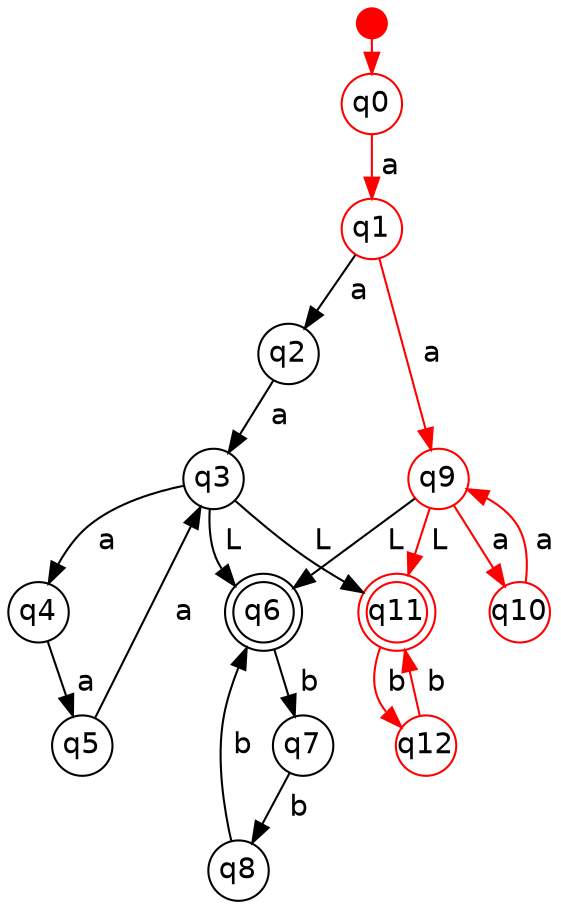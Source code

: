 digraph "ndfa-fa-path" {
	graph [ranksep=.2];
	node [shape=circle,fontname=Helvetica,fontsize=14];
	node [width=0.4,fixedsize=true];
	edge [fontname=Helvetica,fontsize=14];

-1 [width=0.2,shape=point color=red];
-1 -> 0 [ color=red];
0 [label=q0 color=red];
1 [label=q1 color=red];
2 [label=q2];
3 [label=q3];
4 [label=q4];
5 [label=q5];
6 [label=q6 peripheries=2];
7 [label=q7];
8 [label=q8];
9 [label=q9 color=red];
10 [label=q10 color=red];
11 [label=q11 peripheries=2 color=red];
12 [label=q12 color=red];

2 -> 3 [label=" a" ];
4 -> 5 [label=" a" ];
11 -> 12 [label=" b"  color=red];
12 -> 11 [label=" b"  color=red];
9 -> 10 [label=" a"  color=red];
10 -> 9 [label=" a"  color=red];
1 -> 2 [label=" a" ];
3 -> 6 [label=" L" ];
8 -> 6 [label=" b" ];
0 -> 1 [label=" a"  color=red];
9 -> 11 [label=" L"  color=red];
3 -> 4 [label=" a" ];
9 -> 6 [label=" L" ];
3 -> 11 [label=" L" ];
7 -> 8 [label=" b" ];
1 -> 9 [label=" a"  color=red];
5 -> 3 [label=" a" ];
6 -> 7 [label=" b" ];
}
